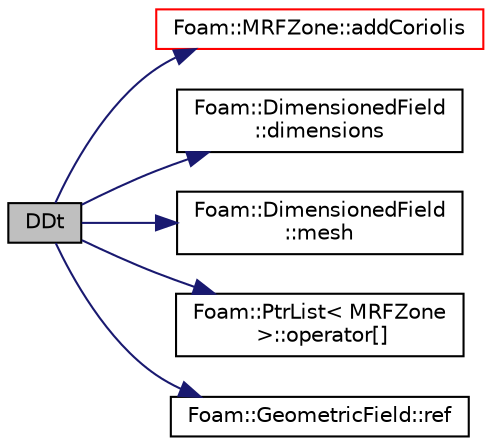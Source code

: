 digraph "DDt"
{
  bgcolor="transparent";
  edge [fontname="Helvetica",fontsize="10",labelfontname="Helvetica",labelfontsize="10"];
  node [fontname="Helvetica",fontsize="10",shape=record];
  rankdir="LR";
  Node1 [label="DDt",height=0.2,width=0.4,color="black", fillcolor="grey75", style="filled", fontcolor="black"];
  Node1 -> Node2 [color="midnightblue",fontsize="10",style="solid",fontname="Helvetica"];
  Node2 [label="Foam::MRFZone::addCoriolis",height=0.2,width=0.4,color="red",URL="$a01574.html#a07c007a45d5907320d9948f8caf56b39",tooltip="Add the Coriolis force contribution to the acceleration field. "];
  Node1 -> Node3 [color="midnightblue",fontsize="10",style="solid",fontname="Helvetica"];
  Node3 [label="Foam::DimensionedField\l::dimensions",height=0.2,width=0.4,color="black",URL="$a00539.html#a6098093e7de06370342a85cfae8b31f5",tooltip="Return dimensions. "];
  Node1 -> Node4 [color="midnightblue",fontsize="10",style="solid",fontname="Helvetica"];
  Node4 [label="Foam::DimensionedField\l::mesh",height=0.2,width=0.4,color="black",URL="$a00539.html#abdefa6904b53f35c49185ee1cb3d1800",tooltip="Return mesh. "];
  Node1 -> Node5 [color="midnightblue",fontsize="10",style="solid",fontname="Helvetica"];
  Node5 [label="Foam::PtrList\< MRFZone\l \>::operator[]",height=0.2,width=0.4,color="black",URL="$a02072.html#af15a484723b2f04f96702bd3b5fe2572",tooltip="Return element const reference. "];
  Node1 -> Node6 [color="midnightblue",fontsize="10",style="solid",fontname="Helvetica"];
  Node6 [label="Foam::GeometricField::ref",height=0.2,width=0.4,color="black",URL="$a00933.html#a08b047935717956ddaa7d514f9b65d4e",tooltip="Return a reference to the dimensioned internal field. "];
}
